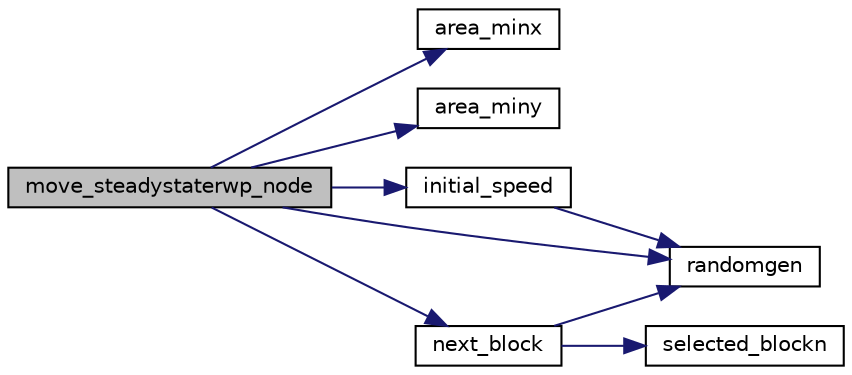 digraph "move_steadystaterwp_node"
{
 // LATEX_PDF_SIZE
  edge [fontname="Helvetica",fontsize="10",labelfontname="Helvetica",labelfontsize="10"];
  node [fontname="Helvetica",fontsize="10",shape=record];
  rankdir="LR";
  Node1 [label="move_steadystaterwp_node",height=0.2,width=0.4,color="black", fillcolor="grey75", style="filled", fontcolor="black",tooltip=" "];
  Node1 -> Node2 [color="midnightblue",fontsize="10",style="solid",fontname="Helvetica"];
  Node2 [label="area_minx",height=0.2,width=0.4,color="black", fillcolor="white", style="filled",URL="$grid_8c.html#aef835c7050c9e9de4a84ca0f718241e3",tooltip=" "];
  Node1 -> Node3 [color="midnightblue",fontsize="10",style="solid",fontname="Helvetica"];
  Node3 [label="area_miny",height=0.2,width=0.4,color="black", fillcolor="white", style="filled",URL="$grid_8c.html#abf407f9e812929bf2eb6227ed12e1955",tooltip=" "];
  Node1 -> Node4 [color="midnightblue",fontsize="10",style="solid",fontname="Helvetica"];
  Node4 [label="initial_speed",height=0.2,width=0.4,color="black", fillcolor="white", style="filled",URL="$steadystaterwp_8c.html#abbf51b28bf963d878916c84bb66e49e3",tooltip=" "];
  Node4 -> Node5 [color="midnightblue",fontsize="10",style="solid",fontname="Helvetica"];
  Node5 [label="randomgen",height=0.2,width=0.4,color="black", fillcolor="white", style="filled",URL="$UTIL_2OMG_2common_8c.html#a6d8e13ea7c41864e3ebaa15dd141c745",tooltip=" "];
  Node1 -> Node6 [color="midnightblue",fontsize="10",style="solid",fontname="Helvetica"];
  Node6 [label="next_block",height=0.2,width=0.4,color="black", fillcolor="white", style="filled",URL="$grid_8c.html#a4be1fa1ea008480f635ac3db325bd8c3",tooltip=" "];
  Node6 -> Node5 [color="midnightblue",fontsize="10",style="solid",fontname="Helvetica"];
  Node6 -> Node7 [color="midnightblue",fontsize="10",style="solid",fontname="Helvetica"];
  Node7 [label="selected_blockn",height=0.2,width=0.4,color="black", fillcolor="white", style="filled",URL="$grid_8c.html#ad51488197aab2408ecfb70eff0bfc458",tooltip=" "];
  Node1 -> Node5 [color="midnightblue",fontsize="10",style="solid",fontname="Helvetica"];
}
